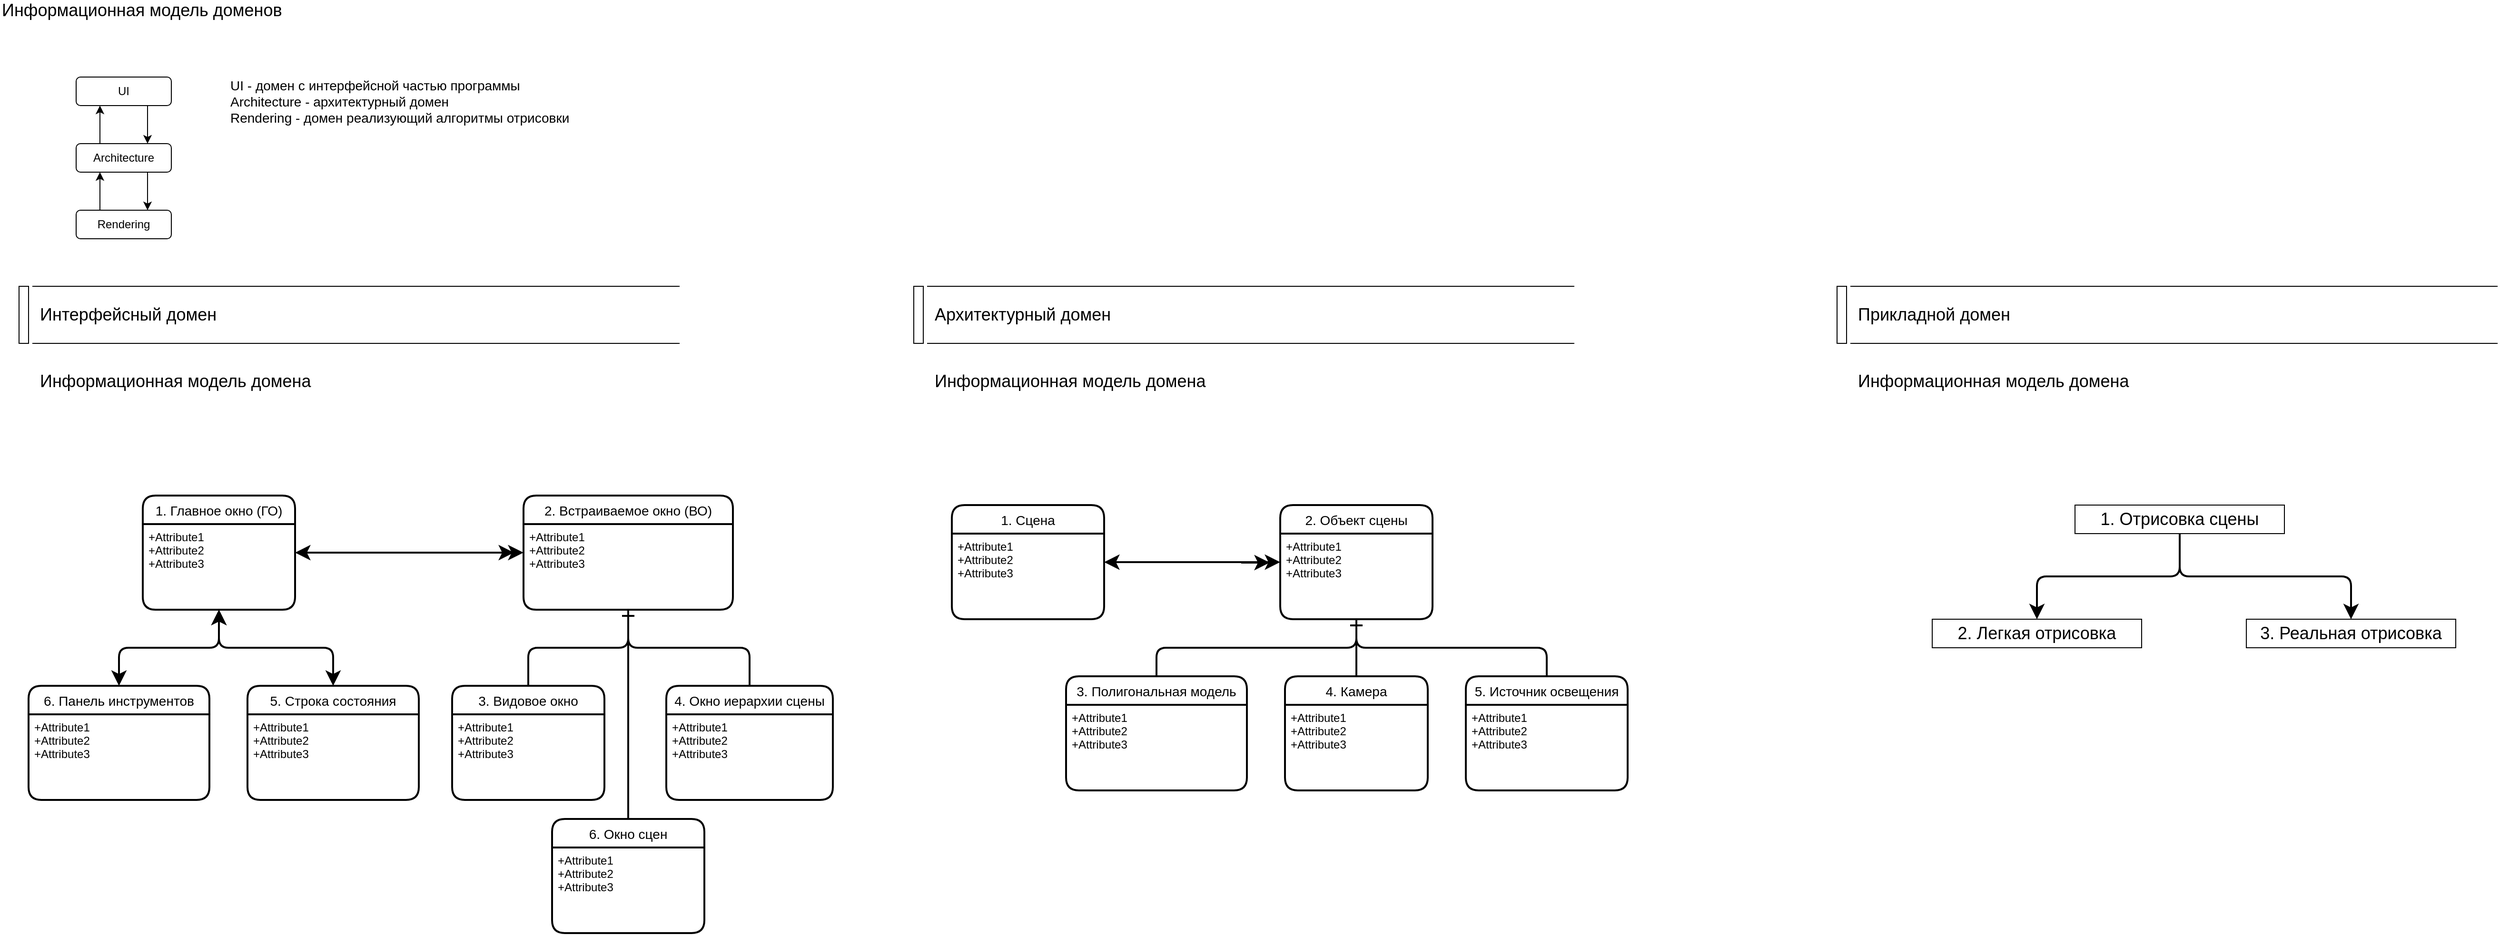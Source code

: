 <mxfile version="14.6.13" type="device"><diagram id="4G5OI6LJcgETOsaibHVU" name="Страница 1"><mxGraphModel dx="1422" dy="822" grid="1" gridSize="10" guides="1" tooltips="1" connect="1" arrows="1" fold="1" page="1" pageScale="1" pageWidth="827" pageHeight="1169" math="0" shadow="0"><root><mxCell id="0"/><mxCell id="1" parent="0"/><mxCell id="arGSq5LU_gv-vxuaa-CW-1" value="Информационная модель доменов" style="text;html=1;strokeColor=none;fillColor=none;align=left;verticalAlign=middle;whiteSpace=wrap;rounded=0;fontSize=18;" vertex="1" parent="1"><mxGeometry x="40" y="40" width="360" height="20" as="geometry"/></mxCell><mxCell id="arGSq5LU_gv-vxuaa-CW-5" style="edgeStyle=orthogonalEdgeStyle;rounded=0;orthogonalLoop=1;jettySize=auto;html=1;exitX=0.75;exitY=1;exitDx=0;exitDy=0;entryX=0.75;entryY=0;entryDx=0;entryDy=0;" edge="1" parent="1" source="arGSq5LU_gv-vxuaa-CW-2" target="arGSq5LU_gv-vxuaa-CW-3"><mxGeometry relative="1" as="geometry"/></mxCell><mxCell id="arGSq5LU_gv-vxuaa-CW-2" value="UI" style="rounded=1;whiteSpace=wrap;html=1;align=center;" vertex="1" parent="1"><mxGeometry x="120" y="120" width="100" height="30" as="geometry"/></mxCell><mxCell id="arGSq5LU_gv-vxuaa-CW-6" style="edgeStyle=orthogonalEdgeStyle;rounded=0;orthogonalLoop=1;jettySize=auto;html=1;exitX=0.25;exitY=0;exitDx=0;exitDy=0;entryX=0.25;entryY=1;entryDx=0;entryDy=0;" edge="1" parent="1" source="arGSq5LU_gv-vxuaa-CW-3" target="arGSq5LU_gv-vxuaa-CW-2"><mxGeometry relative="1" as="geometry"/></mxCell><mxCell id="arGSq5LU_gv-vxuaa-CW-7" style="edgeStyle=orthogonalEdgeStyle;rounded=0;orthogonalLoop=1;jettySize=auto;html=1;exitX=0.75;exitY=1;exitDx=0;exitDy=0;entryX=0.75;entryY=0;entryDx=0;entryDy=0;" edge="1" parent="1" source="arGSq5LU_gv-vxuaa-CW-3" target="arGSq5LU_gv-vxuaa-CW-4"><mxGeometry relative="1" as="geometry"/></mxCell><mxCell id="arGSq5LU_gv-vxuaa-CW-3" value="Architecture" style="rounded=1;whiteSpace=wrap;html=1;align=center;" vertex="1" parent="1"><mxGeometry x="120" y="190" width="100" height="30" as="geometry"/></mxCell><mxCell id="arGSq5LU_gv-vxuaa-CW-8" style="edgeStyle=orthogonalEdgeStyle;rounded=0;orthogonalLoop=1;jettySize=auto;html=1;exitX=0.25;exitY=0;exitDx=0;exitDy=0;entryX=0.25;entryY=1;entryDx=0;entryDy=0;" edge="1" parent="1" source="arGSq5LU_gv-vxuaa-CW-4" target="arGSq5LU_gv-vxuaa-CW-3"><mxGeometry relative="1" as="geometry"/></mxCell><mxCell id="arGSq5LU_gv-vxuaa-CW-4" value="Rendering" style="rounded=1;whiteSpace=wrap;html=1;align=center;" vertex="1" parent="1"><mxGeometry x="120" y="260" width="100" height="30" as="geometry"/></mxCell><mxCell id="arGSq5LU_gv-vxuaa-CW-10" value="&lt;p style=&quot;font-size: 14px&quot;&gt;&lt;font style=&quot;font-size: 14px&quot;&gt;&lt;span style=&quot;font-weight: 400&quot;&gt;UI - домен с интерфейсной частью программы&lt;br&gt;&lt;/span&gt;&lt;/font&gt;&lt;font style=&quot;font-weight: normal ; font-size: 14px&quot;&gt;Architecture - архитектурный домен&lt;br&gt;&lt;/font&gt;&lt;span style=&quot;font-weight: 400&quot;&gt;&lt;font style=&quot;font-size: 14px&quot;&gt;Rendering - домен реализующий алгоритмы отрисовки&lt;/font&gt;&lt;/span&gt;&lt;/p&gt;" style="text;html=1;strokeColor=none;fillColor=none;align=left;verticalAlign=top;whiteSpace=wrap;rounded=0;" vertex="1" parent="1"><mxGeometry x="280" y="100" width="410" height="110" as="geometry"/></mxCell><mxCell id="arGSq5LU_gv-vxuaa-CW-11" value="" style="endArrow=none;html=1;" edge="1" parent="1"><mxGeometry width="50" height="50" relative="1" as="geometry"><mxPoint x="74" y="340" as="sourcePoint"/><mxPoint x="754" y="340" as="targetPoint"/></mxGeometry></mxCell><mxCell id="arGSq5LU_gv-vxuaa-CW-12" value="&lt;font style=&quot;font-size: 18px&quot;&gt;Интерфейсный домен&lt;/font&gt;" style="text;html=1;strokeColor=none;fillColor=none;align=left;verticalAlign=middle;whiteSpace=wrap;rounded=0;" vertex="1" parent="1"><mxGeometry x="80" y="340" width="320" height="60" as="geometry"/></mxCell><mxCell id="arGSq5LU_gv-vxuaa-CW-13" value="" style="endArrow=none;html=1;" edge="1" parent="1"><mxGeometry width="50" height="50" relative="1" as="geometry"><mxPoint x="74" y="400" as="sourcePoint"/><mxPoint x="754" y="400" as="targetPoint"/></mxGeometry></mxCell><mxCell id="arGSq5LU_gv-vxuaa-CW-14" value="" style="rounded=0;whiteSpace=wrap;html=1;fontSize=18;align=left;" vertex="1" parent="1"><mxGeometry x="60" y="340" width="10" height="60" as="geometry"/></mxCell><mxCell id="arGSq5LU_gv-vxuaa-CW-15" value="&lt;font style=&quot;font-size: 18px&quot;&gt;Информационная модель домена&lt;/font&gt;" style="text;html=1;strokeColor=none;fillColor=none;align=left;verticalAlign=middle;whiteSpace=wrap;rounded=0;" vertex="1" parent="1"><mxGeometry x="80" y="410" width="320" height="60" as="geometry"/></mxCell><mxCell id="arGSq5LU_gv-vxuaa-CW-26" style="edgeStyle=orthogonalEdgeStyle;rounded=0;orthogonalLoop=1;jettySize=auto;html=1;fontSize=18;startArrow=classic;startFill=1;endArrow=classic;endFill=1;startSize=10;strokeWidth=2;endSize=10;" edge="1" parent="1" source="arGSq5LU_gv-vxuaa-CW-16" target="arGSq5LU_gv-vxuaa-CW-18"><mxGeometry relative="1" as="geometry"/></mxCell><mxCell id="arGSq5LU_gv-vxuaa-CW-16" value="1. Главное окно (ГО)" style="swimlane;childLayout=stackLayout;horizontal=1;startSize=30;horizontalStack=0;rounded=1;fontSize=14;fontStyle=0;strokeWidth=2;resizeParent=0;resizeLast=1;shadow=0;dashed=0;align=center;" vertex="1" parent="1"><mxGeometry x="190" y="560" width="160" height="120" as="geometry"/></mxCell><mxCell id="arGSq5LU_gv-vxuaa-CW-17" value="+Attribute1&#10;+Attribute2&#10;+Attribute3" style="align=left;strokeColor=none;fillColor=none;spacingLeft=4;fontSize=12;verticalAlign=top;resizable=0;rotatable=0;part=1;" vertex="1" parent="arGSq5LU_gv-vxuaa-CW-16"><mxGeometry y="30" width="160" height="90" as="geometry"/></mxCell><mxCell id="arGSq5LU_gv-vxuaa-CW-18" value="2. Встраиваемое окно (ВО)" style="swimlane;childLayout=stackLayout;horizontal=1;startSize=30;horizontalStack=0;rounded=1;fontSize=14;fontStyle=0;strokeWidth=2;resizeParent=0;resizeLast=1;shadow=0;dashed=0;align=center;" vertex="1" parent="1"><mxGeometry x="590" y="560" width="220" height="120" as="geometry"/></mxCell><mxCell id="arGSq5LU_gv-vxuaa-CW-19" value="+Attribute1&#10;+Attribute2&#10;+Attribute3" style="align=left;strokeColor=none;fillColor=none;spacingLeft=4;fontSize=12;verticalAlign=top;resizable=0;rotatable=0;part=1;" vertex="1" parent="arGSq5LU_gv-vxuaa-CW-18"><mxGeometry y="30" width="220" height="90" as="geometry"/></mxCell><mxCell id="arGSq5LU_gv-vxuaa-CW-20" value="3. Видовое окно" style="swimlane;childLayout=stackLayout;horizontal=1;startSize=30;horizontalStack=0;rounded=1;fontSize=14;fontStyle=0;strokeWidth=2;resizeParent=0;resizeLast=1;shadow=0;dashed=0;align=center;" vertex="1" parent="1"><mxGeometry x="515" y="760" width="160" height="120" as="geometry"/></mxCell><mxCell id="arGSq5LU_gv-vxuaa-CW-21" value="+Attribute1&#10;+Attribute2&#10;+Attribute3" style="align=left;strokeColor=none;fillColor=none;spacingLeft=4;fontSize=12;verticalAlign=top;resizable=0;rotatable=0;part=1;" vertex="1" parent="arGSq5LU_gv-vxuaa-CW-20"><mxGeometry y="30" width="160" height="90" as="geometry"/></mxCell><mxCell id="arGSq5LU_gv-vxuaa-CW-22" value="4. Окно иерархии сцены" style="swimlane;childLayout=stackLayout;horizontal=1;startSize=30;horizontalStack=0;rounded=1;fontSize=14;fontStyle=0;strokeWidth=2;resizeParent=0;resizeLast=1;shadow=0;dashed=0;align=center;" vertex="1" parent="1"><mxGeometry x="740" y="760" width="175" height="120" as="geometry"/></mxCell><mxCell id="arGSq5LU_gv-vxuaa-CW-23" value="+Attribute1&#10;+Attribute2&#10;+Attribute3" style="align=left;strokeColor=none;fillColor=none;spacingLeft=4;fontSize=12;verticalAlign=top;resizable=0;rotatable=0;part=1;" vertex="1" parent="arGSq5LU_gv-vxuaa-CW-22"><mxGeometry y="30" width="175" height="90" as="geometry"/></mxCell><mxCell id="arGSq5LU_gv-vxuaa-CW-24" style="edgeStyle=orthogonalEdgeStyle;rounded=1;orthogonalLoop=1;jettySize=auto;html=1;fontSize=18;endArrow=none;endFill=0;startArrow=ERone;startFill=0;strokeWidth=2;startSize=10;" edge="1" parent="1" source="arGSq5LU_gv-vxuaa-CW-19" target="arGSq5LU_gv-vxuaa-CW-20"><mxGeometry relative="1" as="geometry"/></mxCell><mxCell id="arGSq5LU_gv-vxuaa-CW-25" style="edgeStyle=orthogonalEdgeStyle;rounded=1;orthogonalLoop=1;jettySize=auto;html=1;entryX=0.5;entryY=0;entryDx=0;entryDy=0;fontSize=18;startArrow=ERone;startFill=0;endArrow=none;endFill=0;strokeWidth=2;startSize=10;" edge="1" parent="1" source="arGSq5LU_gv-vxuaa-CW-19" target="arGSq5LU_gv-vxuaa-CW-22"><mxGeometry relative="1" as="geometry"/></mxCell><mxCell id="arGSq5LU_gv-vxuaa-CW-27" value="5. Строка состояния" style="swimlane;childLayout=stackLayout;horizontal=1;startSize=30;horizontalStack=0;rounded=1;fontSize=14;fontStyle=0;strokeWidth=2;resizeParent=0;resizeLast=1;shadow=0;dashed=0;align=center;" vertex="1" parent="1"><mxGeometry x="300" y="760" width="180" height="120" as="geometry"/></mxCell><mxCell id="arGSq5LU_gv-vxuaa-CW-28" value="+Attribute1&#10;+Attribute2&#10;+Attribute3" style="align=left;strokeColor=none;fillColor=none;spacingLeft=4;fontSize=12;verticalAlign=top;resizable=0;rotatable=0;part=1;" vertex="1" parent="arGSq5LU_gv-vxuaa-CW-27"><mxGeometry y="30" width="180" height="90" as="geometry"/></mxCell><mxCell id="arGSq5LU_gv-vxuaa-CW-29" value="" style="endArrow=classic;html=1;fontSize=18;startSize=10;endSize=10;strokeWidth=2;" edge="1" parent="1"><mxGeometry width="50" height="50" relative="1" as="geometry"><mxPoint x="550" y="620" as="sourcePoint"/><mxPoint x="580" y="620" as="targetPoint"/></mxGeometry></mxCell><mxCell id="arGSq5LU_gv-vxuaa-CW-30" value="6. Панель инструментов" style="swimlane;childLayout=stackLayout;horizontal=1;startSize=30;horizontalStack=0;rounded=1;fontSize=14;fontStyle=0;strokeWidth=2;resizeParent=0;resizeLast=1;shadow=0;dashed=0;align=center;" vertex="1" parent="1"><mxGeometry x="70" y="760" width="190" height="120" as="geometry"/></mxCell><mxCell id="arGSq5LU_gv-vxuaa-CW-31" value="+Attribute1&#10;+Attribute2&#10;+Attribute3" style="align=left;strokeColor=none;fillColor=none;spacingLeft=4;fontSize=12;verticalAlign=top;resizable=0;rotatable=0;part=1;" vertex="1" parent="arGSq5LU_gv-vxuaa-CW-30"><mxGeometry y="30" width="190" height="90" as="geometry"/></mxCell><mxCell id="arGSq5LU_gv-vxuaa-CW-32" style="edgeStyle=orthogonalEdgeStyle;rounded=1;orthogonalLoop=1;jettySize=auto;html=1;entryX=0.5;entryY=0;entryDx=0;entryDy=0;fontSize=18;startArrow=classic;startFill=1;endArrow=classic;endFill=1;startSize=10;endSize=10;strokeWidth=2;" edge="1" parent="1" source="arGSq5LU_gv-vxuaa-CW-17" target="arGSq5LU_gv-vxuaa-CW-27"><mxGeometry relative="1" as="geometry"/></mxCell><mxCell id="arGSq5LU_gv-vxuaa-CW-33" style="edgeStyle=orthogonalEdgeStyle;rounded=1;orthogonalLoop=1;jettySize=auto;html=1;entryX=0.5;entryY=0;entryDx=0;entryDy=0;fontSize=18;startArrow=classic;startFill=1;endArrow=classic;endFill=1;startSize=10;endSize=10;strokeWidth=2;" edge="1" parent="1" source="arGSq5LU_gv-vxuaa-CW-17" target="arGSq5LU_gv-vxuaa-CW-30"><mxGeometry relative="1" as="geometry"/></mxCell><mxCell id="arGSq5LU_gv-vxuaa-CW-34" value="6. Окно сцен" style="swimlane;childLayout=stackLayout;horizontal=1;startSize=30;horizontalStack=0;rounded=1;fontSize=14;fontStyle=0;strokeWidth=2;resizeParent=0;resizeLast=1;shadow=0;dashed=0;align=center;" vertex="1" parent="1"><mxGeometry x="620" y="900" width="160" height="120" as="geometry"/></mxCell><mxCell id="arGSq5LU_gv-vxuaa-CW-35" value="+Attribute1&#10;+Attribute2&#10;+Attribute3" style="align=left;strokeColor=none;fillColor=none;spacingLeft=4;fontSize=12;verticalAlign=top;resizable=0;rotatable=0;part=1;" vertex="1" parent="arGSq5LU_gv-vxuaa-CW-34"><mxGeometry y="30" width="160" height="90" as="geometry"/></mxCell><mxCell id="arGSq5LU_gv-vxuaa-CW-36" style="edgeStyle=orthogonalEdgeStyle;rounded=1;orthogonalLoop=1;jettySize=auto;html=1;fontSize=18;startArrow=ERone;startFill=0;endArrow=none;endFill=0;strokeWidth=2;startSize=10;" edge="1" parent="1" source="arGSq5LU_gv-vxuaa-CW-18" target="arGSq5LU_gv-vxuaa-CW-34"><mxGeometry relative="1" as="geometry"><mxPoint x="710" y="690" as="sourcePoint"/><mxPoint x="837.5" y="770" as="targetPoint"/></mxGeometry></mxCell><mxCell id="arGSq5LU_gv-vxuaa-CW-37" value="" style="endArrow=none;html=1;" edge="1" parent="1"><mxGeometry width="50" height="50" relative="1" as="geometry"><mxPoint x="1014" y="340" as="sourcePoint"/><mxPoint x="1694" y="340" as="targetPoint"/></mxGeometry></mxCell><mxCell id="arGSq5LU_gv-vxuaa-CW-38" value="&lt;font style=&quot;font-size: 18px&quot;&gt;Архитектурный домен&lt;/font&gt;" style="text;html=1;strokeColor=none;fillColor=none;align=left;verticalAlign=middle;whiteSpace=wrap;rounded=0;" vertex="1" parent="1"><mxGeometry x="1020" y="340" width="320" height="60" as="geometry"/></mxCell><mxCell id="arGSq5LU_gv-vxuaa-CW-39" value="" style="endArrow=none;html=1;" edge="1" parent="1"><mxGeometry width="50" height="50" relative="1" as="geometry"><mxPoint x="1014" y="400" as="sourcePoint"/><mxPoint x="1694" y="400" as="targetPoint"/></mxGeometry></mxCell><mxCell id="arGSq5LU_gv-vxuaa-CW-40" value="" style="rounded=0;whiteSpace=wrap;html=1;fontSize=18;align=left;" vertex="1" parent="1"><mxGeometry x="1000" y="340" width="10" height="60" as="geometry"/></mxCell><mxCell id="arGSq5LU_gv-vxuaa-CW-41" value="&lt;font style=&quot;font-size: 18px&quot;&gt;Информационная модель домена&lt;/font&gt;" style="text;html=1;strokeColor=none;fillColor=none;align=left;verticalAlign=middle;whiteSpace=wrap;rounded=0;" vertex="1" parent="1"><mxGeometry x="1020" y="410" width="320" height="60" as="geometry"/></mxCell><mxCell id="arGSq5LU_gv-vxuaa-CW-42" value="1. Сцена" style="swimlane;childLayout=stackLayout;horizontal=1;startSize=30;horizontalStack=0;rounded=1;fontSize=14;fontStyle=0;strokeWidth=2;resizeParent=0;resizeLast=1;shadow=0;dashed=0;align=center;" vertex="1" parent="1"><mxGeometry x="1040" y="570" width="160" height="120" as="geometry"/></mxCell><mxCell id="arGSq5LU_gv-vxuaa-CW-43" value="+Attribute1&#10;+Attribute2&#10;+Attribute3" style="align=left;strokeColor=none;fillColor=none;spacingLeft=4;fontSize=12;verticalAlign=top;resizable=0;rotatable=0;part=1;" vertex="1" parent="arGSq5LU_gv-vxuaa-CW-42"><mxGeometry y="30" width="160" height="90" as="geometry"/></mxCell><mxCell id="arGSq5LU_gv-vxuaa-CW-44" value="2. Объект сцены" style="swimlane;childLayout=stackLayout;horizontal=1;startSize=30;horizontalStack=0;rounded=1;fontSize=14;fontStyle=0;strokeWidth=2;resizeParent=0;resizeLast=1;shadow=0;dashed=0;align=center;" vertex="1" parent="1"><mxGeometry x="1385" y="570" width="160" height="120" as="geometry"/></mxCell><mxCell id="arGSq5LU_gv-vxuaa-CW-45" value="+Attribute1&#10;+Attribute2&#10;+Attribute3" style="align=left;strokeColor=none;fillColor=none;spacingLeft=4;fontSize=12;verticalAlign=top;resizable=0;rotatable=0;part=1;" vertex="1" parent="arGSq5LU_gv-vxuaa-CW-44"><mxGeometry y="30" width="160" height="90" as="geometry"/></mxCell><mxCell id="arGSq5LU_gv-vxuaa-CW-46" value="3. Полигональная модель" style="swimlane;childLayout=stackLayout;horizontal=1;startSize=30;horizontalStack=0;rounded=1;fontSize=14;fontStyle=0;strokeWidth=2;resizeParent=0;resizeLast=1;shadow=0;dashed=0;align=center;" vertex="1" parent="1"><mxGeometry x="1160" y="750" width="190" height="120" as="geometry"/></mxCell><mxCell id="arGSq5LU_gv-vxuaa-CW-47" value="+Attribute1&#10;+Attribute2&#10;+Attribute3" style="align=left;strokeColor=none;fillColor=none;spacingLeft=4;fontSize=12;verticalAlign=top;resizable=0;rotatable=0;part=1;" vertex="1" parent="arGSq5LU_gv-vxuaa-CW-46"><mxGeometry y="30" width="190" height="90" as="geometry"/></mxCell><mxCell id="arGSq5LU_gv-vxuaa-CW-48" value="5. Источник освещения" style="swimlane;childLayout=stackLayout;horizontal=1;startSize=30;horizontalStack=0;rounded=1;fontSize=14;fontStyle=0;strokeWidth=2;resizeParent=0;resizeLast=1;shadow=0;dashed=0;align=center;" vertex="1" parent="1"><mxGeometry x="1580" y="750" width="170" height="120" as="geometry"/></mxCell><mxCell id="arGSq5LU_gv-vxuaa-CW-49" value="+Attribute1&#10;+Attribute2&#10;+Attribute3" style="align=left;strokeColor=none;fillColor=none;spacingLeft=4;fontSize=12;verticalAlign=top;resizable=0;rotatable=0;part=1;" vertex="1" parent="arGSq5LU_gv-vxuaa-CW-48"><mxGeometry y="30" width="170" height="90" as="geometry"/></mxCell><mxCell id="arGSq5LU_gv-vxuaa-CW-50" value="4. Камера" style="swimlane;childLayout=stackLayout;horizontal=1;startSize=30;horizontalStack=0;rounded=1;fontSize=14;fontStyle=0;strokeWidth=2;resizeParent=0;resizeLast=1;shadow=0;dashed=0;align=center;" vertex="1" parent="1"><mxGeometry x="1390" y="750" width="150" height="120" as="geometry"/></mxCell><mxCell id="arGSq5LU_gv-vxuaa-CW-51" value="+Attribute1&#10;+Attribute2&#10;+Attribute3" style="align=left;strokeColor=none;fillColor=none;spacingLeft=4;fontSize=12;verticalAlign=top;resizable=0;rotatable=0;part=1;" vertex="1" parent="arGSq5LU_gv-vxuaa-CW-50"><mxGeometry y="30" width="150" height="90" as="geometry"/></mxCell><mxCell id="arGSq5LU_gv-vxuaa-CW-52" style="edgeStyle=orthogonalEdgeStyle;rounded=1;orthogonalLoop=1;jettySize=auto;html=1;fontSize=18;startArrow=ERone;startFill=0;endArrow=none;endFill=0;startSize=10;endSize=10;strokeWidth=2;" edge="1" parent="1" source="arGSq5LU_gv-vxuaa-CW-45" target="arGSq5LU_gv-vxuaa-CW-46"><mxGeometry relative="1" as="geometry"><Array as="points"><mxPoint x="1465" y="720"/><mxPoint x="1255" y="720"/></Array></mxGeometry></mxCell><mxCell id="arGSq5LU_gv-vxuaa-CW-53" style="edgeStyle=orthogonalEdgeStyle;rounded=1;orthogonalLoop=1;jettySize=auto;html=1;fontSize=18;startArrow=ERone;startFill=0;endArrow=none;endFill=0;startSize=10;endSize=10;strokeWidth=2;" edge="1" parent="1" source="arGSq5LU_gv-vxuaa-CW-45" target="arGSq5LU_gv-vxuaa-CW-50"><mxGeometry relative="1" as="geometry"/></mxCell><mxCell id="arGSq5LU_gv-vxuaa-CW-54" style="edgeStyle=orthogonalEdgeStyle;rounded=1;orthogonalLoop=1;jettySize=auto;html=1;fontSize=18;startArrow=ERone;startFill=0;endArrow=none;endFill=0;startSize=10;endSize=10;strokeWidth=2;" edge="1" parent="1" source="arGSq5LU_gv-vxuaa-CW-45" target="arGSq5LU_gv-vxuaa-CW-48"><mxGeometry relative="1" as="geometry"><Array as="points"><mxPoint x="1465" y="720"/><mxPoint x="1665" y="720"/></Array></mxGeometry></mxCell><mxCell id="arGSq5LU_gv-vxuaa-CW-55" style="edgeStyle=orthogonalEdgeStyle;rounded=1;orthogonalLoop=1;jettySize=auto;html=1;fontSize=18;startArrow=classic;startFill=1;endArrow=classic;endFill=1;startSize=10;endSize=10;strokeWidth=2;" edge="1" parent="1" source="arGSq5LU_gv-vxuaa-CW-42" target="arGSq5LU_gv-vxuaa-CW-44"><mxGeometry relative="1" as="geometry"/></mxCell><mxCell id="arGSq5LU_gv-vxuaa-CW-56" value="" style="endArrow=classic;html=1;fontSize=18;startSize=10;endSize=10;strokeWidth=2;" edge="1" parent="1"><mxGeometry width="50" height="50" relative="1" as="geometry"><mxPoint x="1344" y="630.5" as="sourcePoint"/><mxPoint x="1374" y="630.5" as="targetPoint"/></mxGeometry></mxCell><mxCell id="arGSq5LU_gv-vxuaa-CW-57" value="" style="endArrow=none;html=1;" edge="1" parent="1"><mxGeometry width="50" height="50" relative="1" as="geometry"><mxPoint x="1984" y="340" as="sourcePoint"/><mxPoint x="2664" y="340" as="targetPoint"/></mxGeometry></mxCell><mxCell id="arGSq5LU_gv-vxuaa-CW-58" value="&lt;font style=&quot;font-size: 18px&quot;&gt;Прикладной домен&lt;/font&gt;" style="text;html=1;strokeColor=none;fillColor=none;align=left;verticalAlign=middle;whiteSpace=wrap;rounded=0;" vertex="1" parent="1"><mxGeometry x="1990" y="340" width="320" height="60" as="geometry"/></mxCell><mxCell id="arGSq5LU_gv-vxuaa-CW-59" value="" style="endArrow=none;html=1;" edge="1" parent="1"><mxGeometry width="50" height="50" relative="1" as="geometry"><mxPoint x="1984" y="400" as="sourcePoint"/><mxPoint x="2664" y="400" as="targetPoint"/></mxGeometry></mxCell><mxCell id="arGSq5LU_gv-vxuaa-CW-60" value="" style="rounded=0;whiteSpace=wrap;html=1;fontSize=18;align=left;" vertex="1" parent="1"><mxGeometry x="1970" y="340" width="10" height="60" as="geometry"/></mxCell><mxCell id="arGSq5LU_gv-vxuaa-CW-61" value="&lt;font style=&quot;font-size: 18px&quot;&gt;Информационная модель домена&lt;/font&gt;" style="text;html=1;strokeColor=none;fillColor=none;align=left;verticalAlign=middle;whiteSpace=wrap;rounded=0;" vertex="1" parent="1"><mxGeometry x="1990" y="410" width="320" height="60" as="geometry"/></mxCell><mxCell id="arGSq5LU_gv-vxuaa-CW-65" style="edgeStyle=orthogonalEdgeStyle;rounded=1;orthogonalLoop=1;jettySize=auto;html=1;fontSize=18;startArrow=none;startFill=0;endArrow=classic;endFill=1;startSize=10;endSize=10;strokeWidth=2;" edge="1" parent="1" source="arGSq5LU_gv-vxuaa-CW-62" target="arGSq5LU_gv-vxuaa-CW-63"><mxGeometry relative="1" as="geometry"/></mxCell><mxCell id="arGSq5LU_gv-vxuaa-CW-66" style="edgeStyle=orthogonalEdgeStyle;rounded=1;orthogonalLoop=1;jettySize=auto;html=1;fontSize=18;startArrow=none;startFill=0;endArrow=classic;endFill=1;startSize=10;endSize=10;strokeWidth=2;" edge="1" parent="1" source="arGSq5LU_gv-vxuaa-CW-62" target="arGSq5LU_gv-vxuaa-CW-64"><mxGeometry relative="1" as="geometry"/></mxCell><mxCell id="arGSq5LU_gv-vxuaa-CW-62" value="1. Отрисовка сцены" style="rounded=0;whiteSpace=wrap;html=1;fontSize=18;align=center;" vertex="1" parent="1"><mxGeometry x="2220" y="570" width="220" height="30" as="geometry"/></mxCell><mxCell id="arGSq5LU_gv-vxuaa-CW-63" value="2. Легкая отрисовка" style="rounded=0;whiteSpace=wrap;html=1;fontSize=18;align=center;" vertex="1" parent="1"><mxGeometry x="2070" y="690" width="220" height="30" as="geometry"/></mxCell><mxCell id="arGSq5LU_gv-vxuaa-CW-64" value="3. Реальная отрисовка" style="rounded=0;whiteSpace=wrap;html=1;fontSize=18;align=center;" vertex="1" parent="1"><mxGeometry x="2400" y="690" width="220" height="30" as="geometry"/></mxCell></root></mxGraphModel></diagram></mxfile>